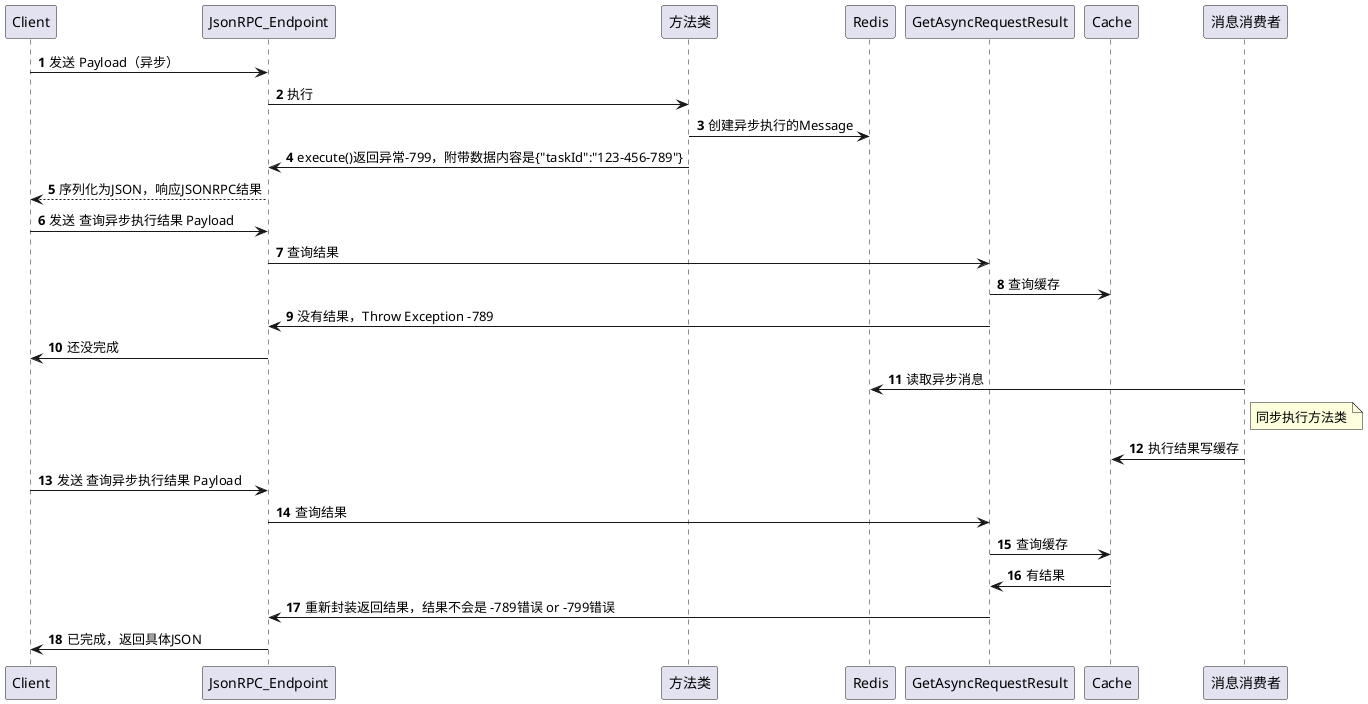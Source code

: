 @startuml
'https://plantuml.com/sequence-diagram

'autonumber
'Client -> Application: 发送 JSONRPC Payload
'Application -> JsonRPC_Endpoint: 转发
'JsonRPC_Endpoint -> 方法类: 转发
'
' -> JsonRPC_Endpoint: execute()返回array
'JsonRPC_Endpoint -> Application: 序列化为JSON
'Application --> Client: 响应 JSONRPC 结果

autonumber
Client -> JsonRPC_Endpoint: 发送 Payload（异步）
JsonRPC_Endpoint -> 方法类: 执行
方法类 -> Redis: 创建异步执行的Message
方法类 -> JsonRPC_Endpoint: execute()返回异常-799，附带数据内容是{"taskId":"123-456-789"}
JsonRPC_Endpoint --> Client: 序列化为JSON，响应JSONRPC结果

Client -> JsonRPC_Endpoint: 发送 查询异步执行结果 Payload
JsonRPC_Endpoint -> GetAsyncRequestResult: 查询结果
GetAsyncRequestResult -> Cache: 查询缓存
GetAsyncRequestResult -> JsonRPC_Endpoint: 没有结果，Throw Exception -789
JsonRPC_Endpoint -> Client: 还没完成

消息消费者 -> Redis: 读取异步消息
Note right of 消息消费者: 同步执行方法类
消息消费者 -> Cache: 执行结果写缓存

Client -> JsonRPC_Endpoint: 发送 查询异步执行结果 Payload
JsonRPC_Endpoint -> GetAsyncRequestResult: 查询结果
GetAsyncRequestResult -> Cache: 查询缓存
Cache -> GetAsyncRequestResult: 有结果
GetAsyncRequestResult -> JsonRPC_Endpoint: 重新封装返回结果，结果不会是 -789错误 or -799错误
JsonRPC_Endpoint -> Client: 已完成，返回具体JSON

@enduml
